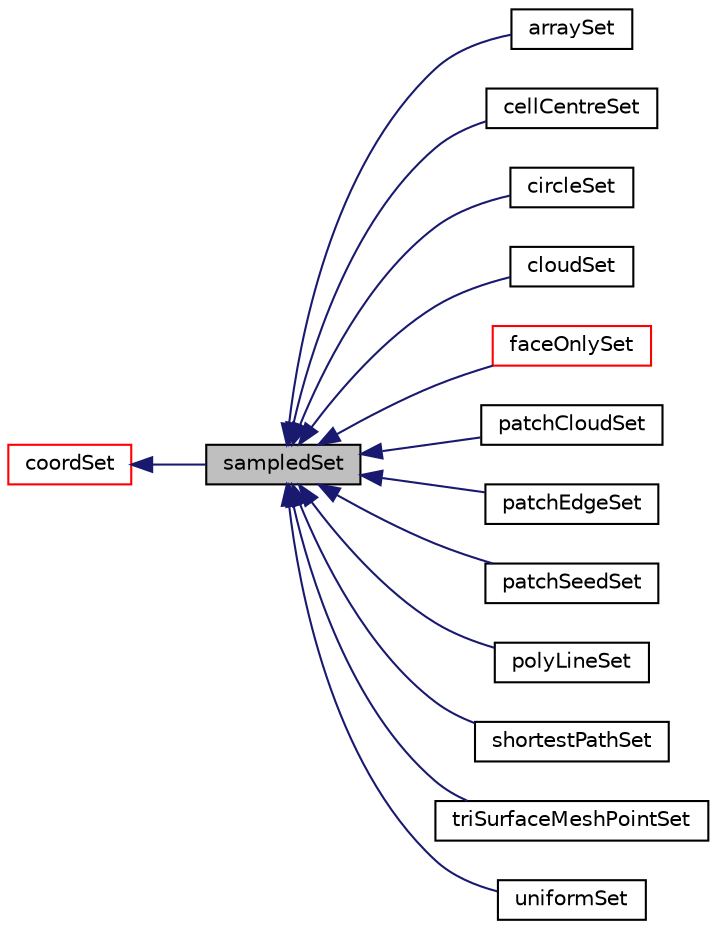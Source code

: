 digraph "sampledSet"
{
  bgcolor="transparent";
  edge [fontname="Helvetica",fontsize="10",labelfontname="Helvetica",labelfontsize="10"];
  node [fontname="Helvetica",fontsize="10",shape=record];
  rankdir="LR";
  Node1 [label="sampledSet",height=0.2,width=0.4,color="black", fillcolor="grey75", style="filled" fontcolor="black"];
  Node2 -> Node1 [dir="back",color="midnightblue",fontsize="10",style="solid",fontname="Helvetica"];
  Node2 [label="coordSet",height=0.2,width=0.4,color="red",URL="$classFoam_1_1coordSet.html",tooltip="Holds list of sampling positions. "];
  Node1 -> Node3 [dir="back",color="midnightblue",fontsize="10",style="solid",fontname="Helvetica"];
  Node3 [label="arraySet",height=0.2,width=0.4,color="black",URL="$classFoam_1_1arraySet.html",tooltip="Specifies an x,y,z array of uniformly distributed sampling points. "];
  Node1 -> Node4 [dir="back",color="midnightblue",fontsize="10",style="solid",fontname="Helvetica"];
  Node4 [label="cellCentreSet",height=0.2,width=0.4,color="black",URL="$classFoam_1_1cellCentreSet.html",tooltip="A sampleSet based on cell centres. "];
  Node1 -> Node5 [dir="back",color="midnightblue",fontsize="10",style="solid",fontname="Helvetica"];
  Node5 [label="circleSet",height=0.2,width=0.4,color="black",URL="$classFoam_1_1circleSet.html",tooltip="Samples along a circular path. "];
  Node1 -> Node6 [dir="back",color="midnightblue",fontsize="10",style="solid",fontname="Helvetica"];
  Node6 [label="cloudSet",height=0.2,width=0.4,color="black",URL="$classFoam_1_1cloudSet.html",tooltip="Samples at arbitrary locations with a volume mesh. "];
  Node1 -> Node7 [dir="back",color="midnightblue",fontsize="10",style="solid",fontname="Helvetica"];
  Node7 [label="faceOnlySet",height=0.2,width=0.4,color="red",URL="$classFoam_1_1faceOnlySet.html",tooltip="Sample on faces along a specified path. "];
  Node1 -> Node8 [dir="back",color="midnightblue",fontsize="10",style="solid",fontname="Helvetica"];
  Node8 [label="patchCloudSet",height=0.2,width=0.4,color="black",URL="$classFoam_1_1patchCloudSet.html",tooltip="Like Foam::cloudSet but samples nearest patch face. "];
  Node1 -> Node9 [dir="back",color="midnightblue",fontsize="10",style="solid",fontname="Helvetica"];
  Node9 [label="patchEdgeSet",height=0.2,width=0.4,color="black",URL="$classFoam_1_1patchEdgeSet.html",tooltip="Like Foam::uniformSet but samples patch edges. "];
  Node1 -> Node10 [dir="back",color="midnightblue",fontsize="10",style="solid",fontname="Helvetica"];
  Node10 [label="patchSeedSet",height=0.2,width=0.4,color="black",URL="$classFoam_1_1patchSeedSet.html",tooltip="Initialises points on or just off patch. "];
  Node1 -> Node11 [dir="back",color="midnightblue",fontsize="10",style="solid",fontname="Helvetica"];
  Node11 [label="polyLineSet",height=0.2,width=0.4,color="black",URL="$classFoam_1_1polyLineSet.html",tooltip="Sample along poly line defined by a list of points (knots) "];
  Node1 -> Node12 [dir="back",color="midnightblue",fontsize="10",style="solid",fontname="Helvetica"];
  Node12 [label="shortestPathSet",height=0.2,width=0.4,color="black",URL="$classFoam_1_1shortestPathSet.html",tooltip="Finds shortest path (in terms of cell centres) to walk on mesh from any point in insidePoints to any ..."];
  Node1 -> Node13 [dir="back",color="midnightblue",fontsize="10",style="solid",fontname="Helvetica"];
  Node13 [label="triSurfaceMeshPointSet",height=0.2,width=0.4,color="black",URL="$classFoam_1_1triSurfaceMeshPointSet.html",tooltip="A sampleSet from all points of a triSurfaceMesh. "];
  Node1 -> Node14 [dir="back",color="midnightblue",fontsize="10",style="solid",fontname="Helvetica"];
  Node14 [label="uniformSet",height=0.2,width=0.4,color="black",URL="$classFoam_1_1uniformSet.html",tooltip="For a dictionary specification: "];
}
